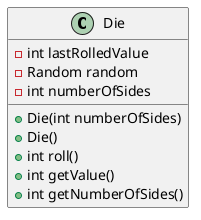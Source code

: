 @startuml
class Die {
    - int lastRolledValue
    - Random random
    - int numberOfSides
    + Die(int numberOfSides)
    + Die()
    + int roll()
    + int getValue()
    + int getNumberOfSides()
}
@enduml